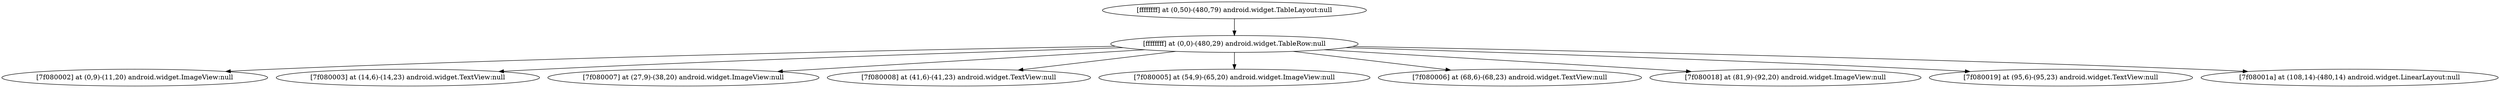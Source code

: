 strict digraph G {
  1 [ label="[ffffffff] at (0,50)-(480,79) android.widget.TableLayout:null" ];
  2 [ label="[ffffffff] at (0,0)-(480,29) android.widget.TableRow:null" ];
  3 [ label="[7f080002] at (0,9)-(11,20) android.widget.ImageView:null" ];
  4 [ label="[7f080003] at (14,6)-(14,23) android.widget.TextView:null" ];
  5 [ label="[7f080007] at (27,9)-(38,20) android.widget.ImageView:null" ];
  6 [ label="[7f080008] at (41,6)-(41,23) android.widget.TextView:null" ];
  7 [ label="[7f080005] at (54,9)-(65,20) android.widget.ImageView:null" ];
  8 [ label="[7f080006] at (68,6)-(68,23) android.widget.TextView:null" ];
  9 [ label="[7f080018] at (81,9)-(92,20) android.widget.ImageView:null" ];
  10 [ label="[7f080019] at (95,6)-(95,23) android.widget.TextView:null" ];
  11 [ label="[7f08001a] at (108,14)-(480,14) android.widget.LinearLayout:null" ];
  1 -> 2;
  2 -> 3;
  2 -> 4;
  2 -> 5;
  2 -> 6;
  2 -> 7;
  2 -> 8;
  2 -> 9;
  2 -> 10;
  2 -> 11;
}
